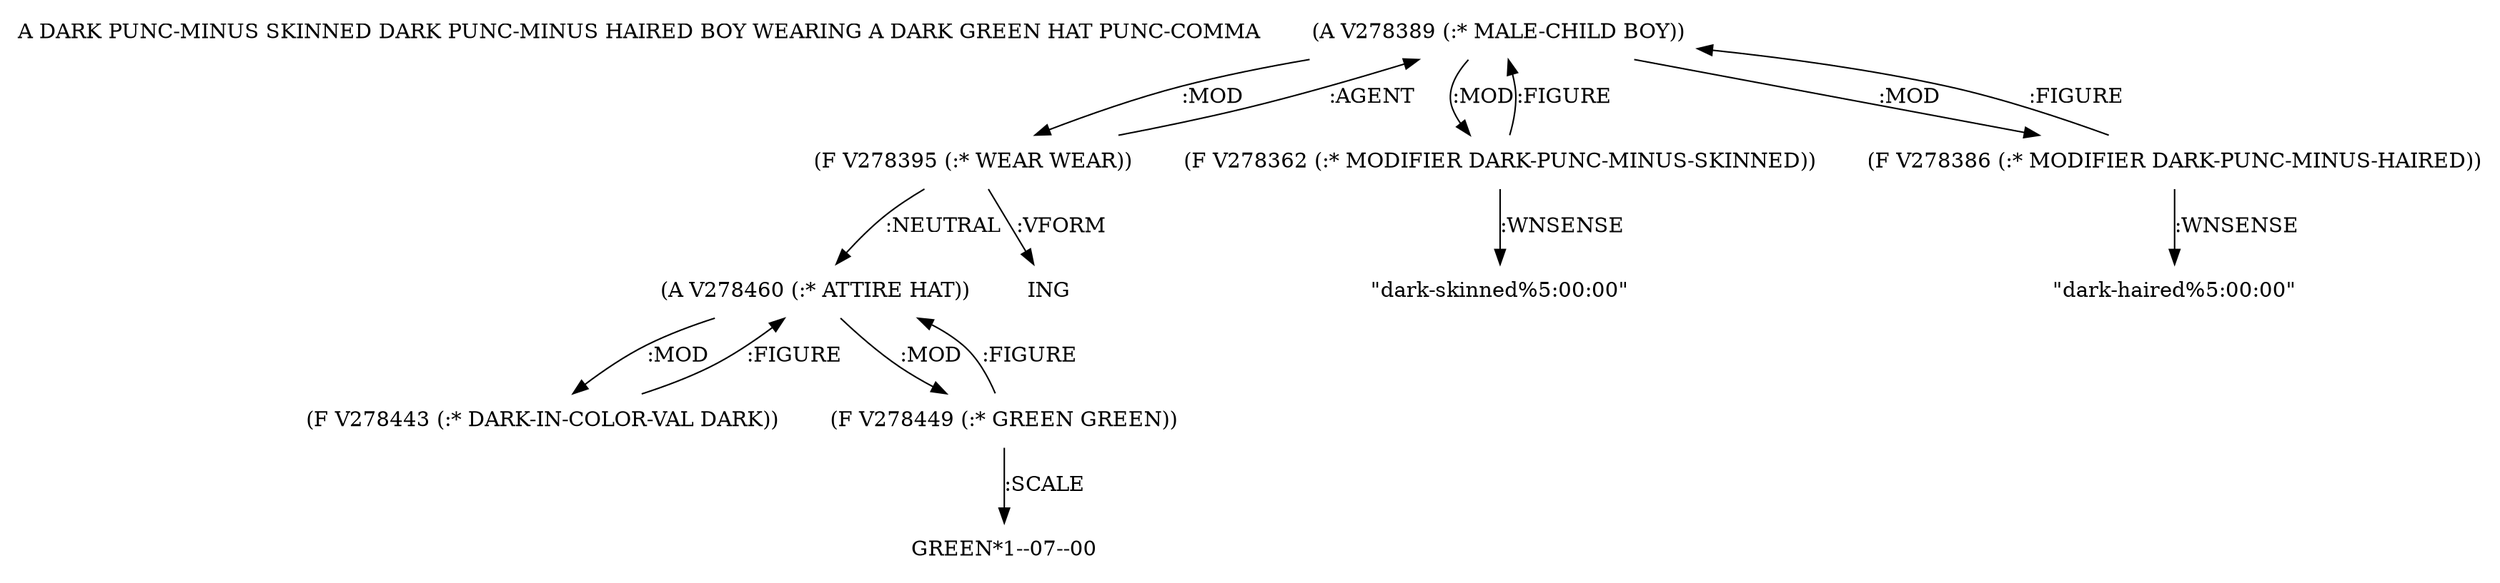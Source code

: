 digraph Terms {
  node [shape=none]
  "A DARK PUNC-MINUS SKINNED DARK PUNC-MINUS HAIRED BOY WEARING A DARK GREEN HAT PUNC-COMMA"
  "V278389" [label="(A V278389 (:* MALE-CHILD BOY))"]
  "V278389" -> "V278395" [label=":MOD"]
  "V278389" -> "V278362" [label=":MOD"]
  "V278389" -> "V278386" [label=":MOD"]
  "V278362" [label="(F V278362 (:* MODIFIER DARK-PUNC-MINUS-SKINNED))"]
  "V278362" -> "V278389" [label=":FIGURE"]
  "V278362" -> "NT287503" [label=":WNSENSE"]
  "NT287503" [label="\"dark-skinned%5:00:00\""]
  "V278386" [label="(F V278386 (:* MODIFIER DARK-PUNC-MINUS-HAIRED))"]
  "V278386" -> "V278389" [label=":FIGURE"]
  "V278386" -> "NT287504" [label=":WNSENSE"]
  "NT287504" [label="\"dark-haired%5:00:00\""]
  "V278395" [label="(F V278395 (:* WEAR WEAR))"]
  "V278395" -> "V278389" [label=":AGENT"]
  "V278395" -> "V278460" [label=":NEUTRAL"]
  "V278395" -> "NT287505" [label=":VFORM"]
  "NT287505" [label="ING"]
  "V278460" [label="(A V278460 (:* ATTIRE HAT))"]
  "V278460" -> "V278443" [label=":MOD"]
  "V278460" -> "V278449" [label=":MOD"]
  "V278443" [label="(F V278443 (:* DARK-IN-COLOR-VAL DARK))"]
  "V278443" -> "V278460" [label=":FIGURE"]
  "V278449" [label="(F V278449 (:* GREEN GREEN))"]
  "V278449" -> "V278460" [label=":FIGURE"]
  "V278449" -> "NT287506" [label=":SCALE"]
  "NT287506" [label="GREEN*1--07--00"]
}
